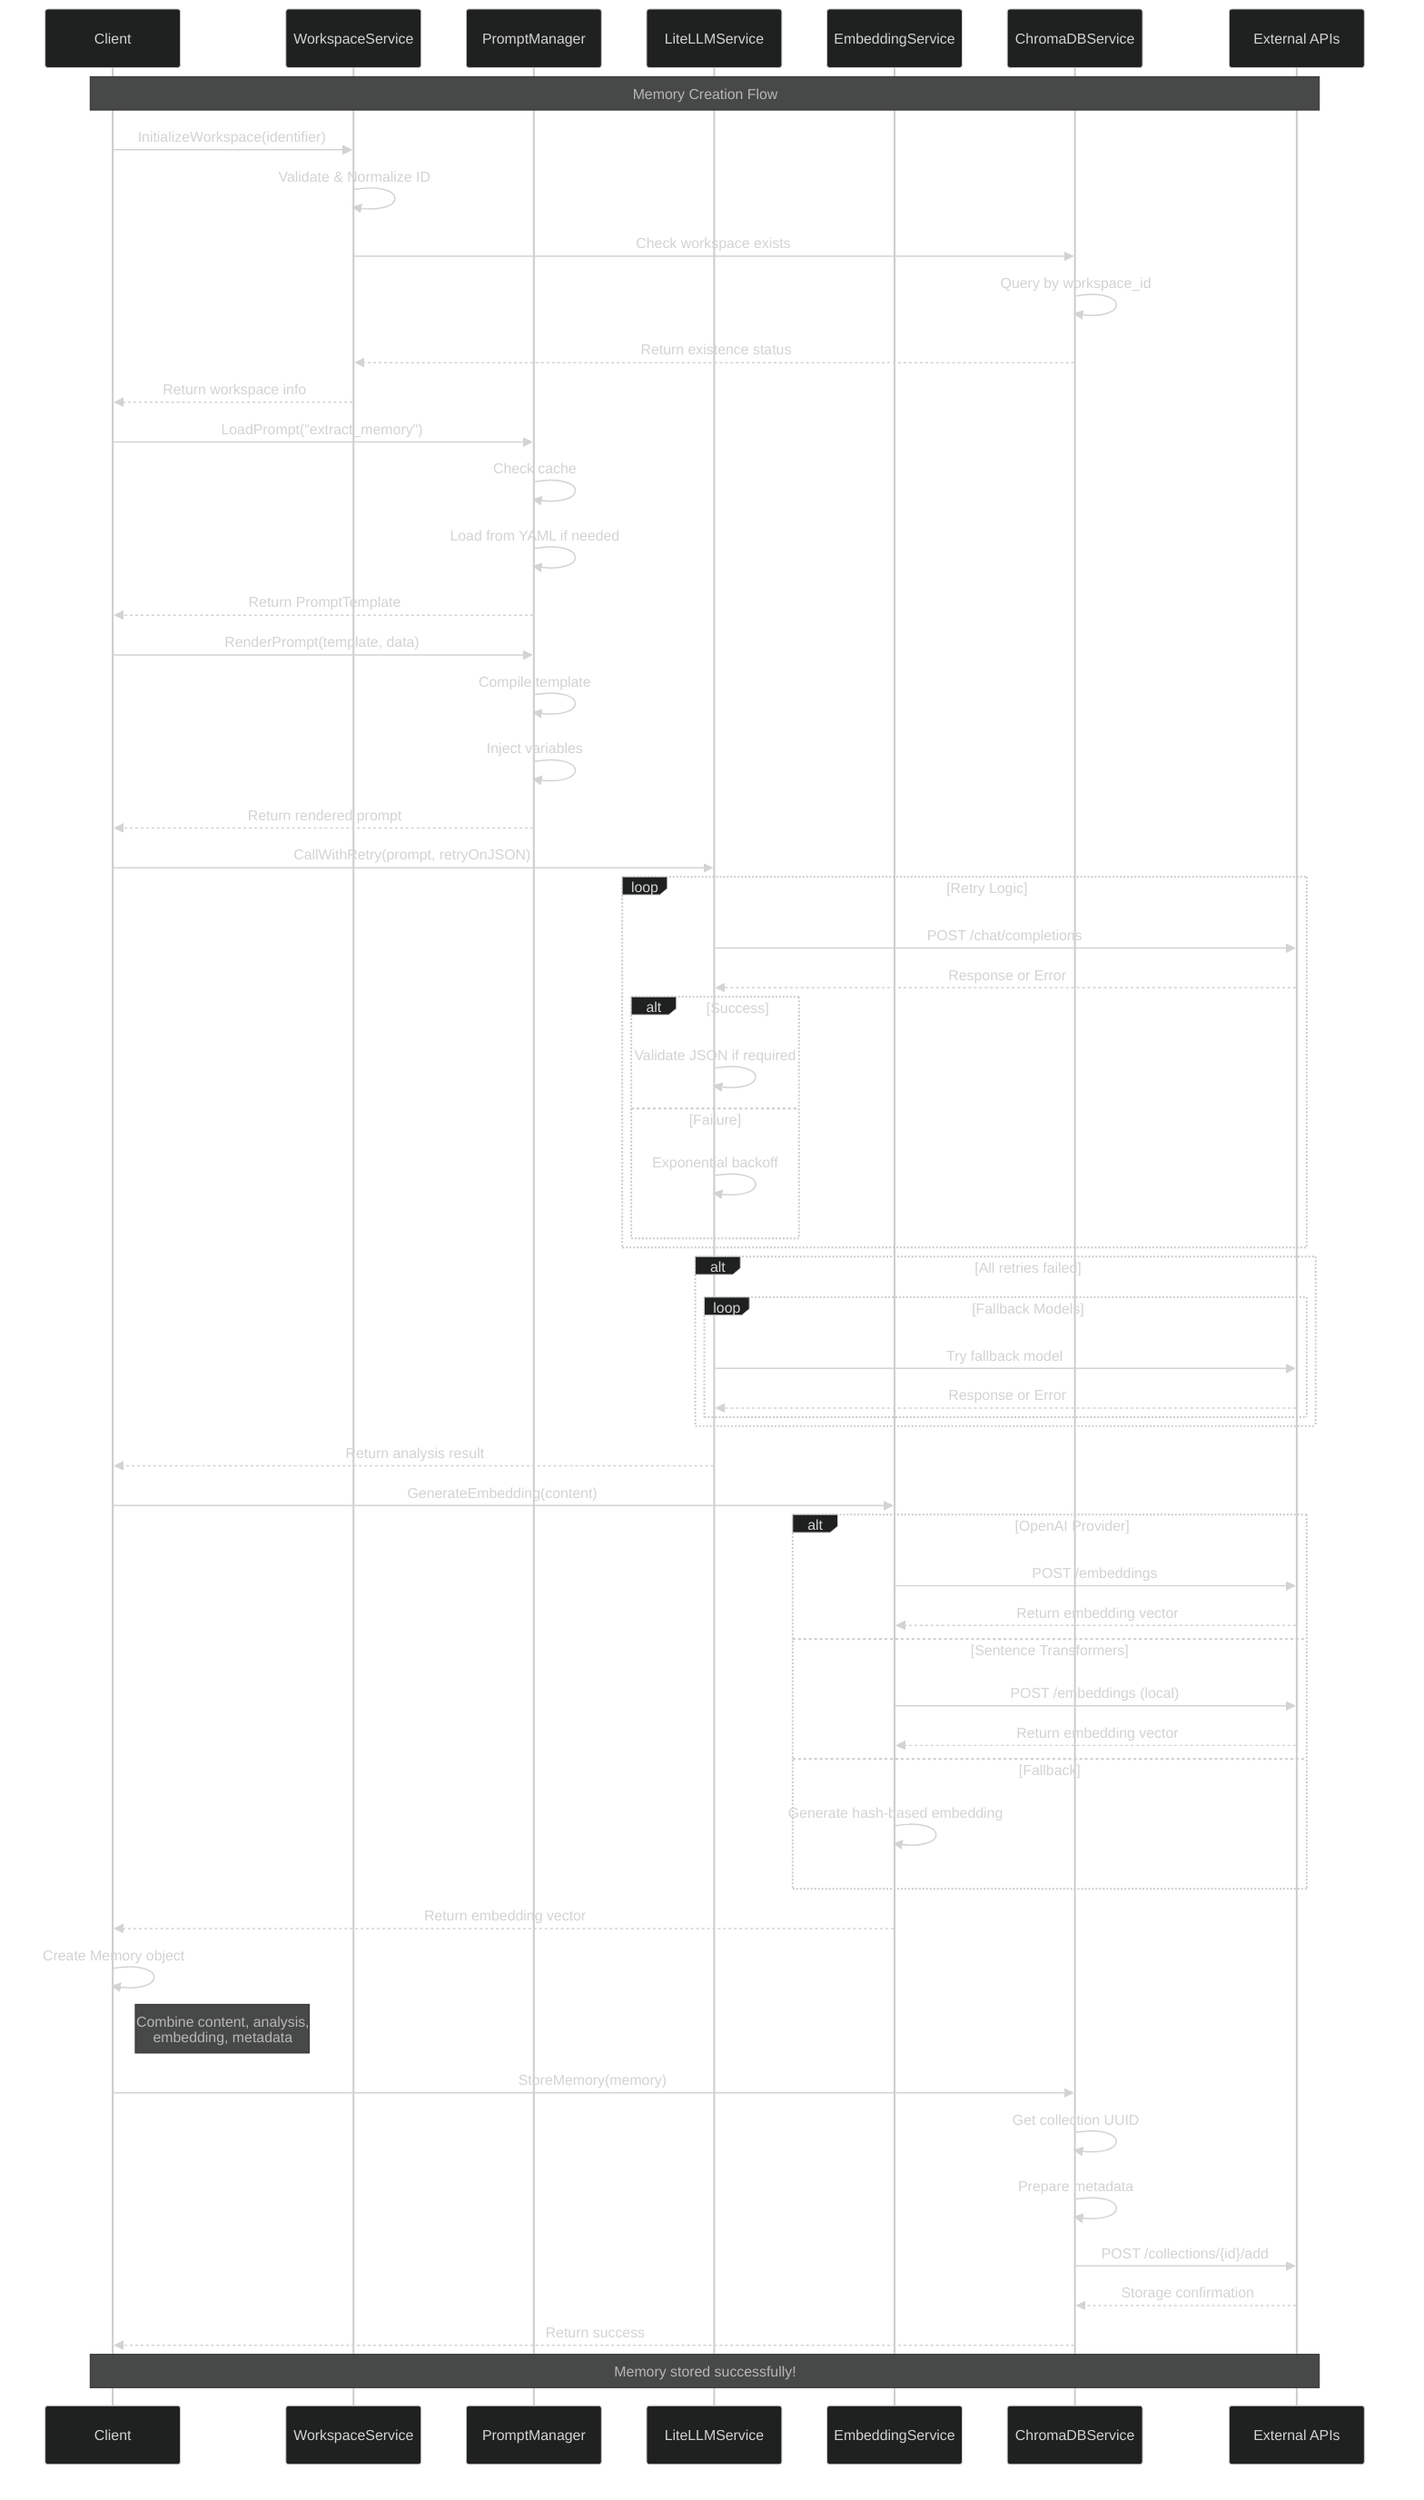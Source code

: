 %%{init: {'theme':'dark', 'themeVariables': { 'primaryColor':'#1f2937', 'primaryTextColor':'#fff', 'primaryBorderColor':'#374151', 'lineColor':'#6b7280', 'secondaryColor':'#374151', 'tertiaryColor':'#1f2937'}}}%%

sequenceDiagram
    participant Client
    participant WorkspaceService
    participant PromptManager
    participant LiteLLMService
    participant EmbeddingService
    participant ChromaDBService
    participant ExternalAPIs as External APIs
    
    Note over Client,ExternalAPIs: Memory Creation Flow
    
    Client->>WorkspaceService: InitializeWorkspace(identifier)
    WorkspaceService->>WorkspaceService: Validate & Normalize ID
    WorkspaceService->>ChromaDBService: Check workspace exists
    ChromaDBService->>ChromaDBService: Query by workspace_id
    ChromaDBService-->>WorkspaceService: Return existence status
    WorkspaceService-->>Client: Return workspace info
    
    Client->>PromptManager: LoadPrompt("extract_memory")
    PromptManager->>PromptManager: Check cache
    PromptManager->>PromptManager: Load from YAML if needed
    PromptManager-->>Client: Return PromptTemplate
    
    Client->>PromptManager: RenderPrompt(template, data)
    PromptManager->>PromptManager: Compile template
    PromptManager->>PromptManager: Inject variables
    PromptManager-->>Client: Return rendered prompt
    
    Client->>LiteLLMService: CallWithRetry(prompt, retryOnJSON)
    loop Retry Logic
        LiteLLMService->>ExternalAPIs: POST /chat/completions
        ExternalAPIs-->>LiteLLMService: Response or Error
        alt Success
            LiteLLMService->>LiteLLMService: Validate JSON if required
        else Failure
            LiteLLMService->>LiteLLMService: Exponential backoff
        end
    end
    
    alt All retries failed
        loop Fallback Models
            LiteLLMService->>ExternalAPIs: Try fallback model
            ExternalAPIs-->>LiteLLMService: Response or Error
        end
    end
    
    LiteLLMService-->>Client: Return analysis result
    
    Client->>EmbeddingService: GenerateEmbedding(content)
    alt OpenAI Provider
        EmbeddingService->>ExternalAPIs: POST /embeddings
        ExternalAPIs-->>EmbeddingService: Return embedding vector
    else Sentence Transformers
        EmbeddingService->>ExternalAPIs: POST /embeddings (local)
        ExternalAPIs-->>EmbeddingService: Return embedding vector
    else Fallback
        EmbeddingService->>EmbeddingService: Generate hash-based embedding
    end
    EmbeddingService-->>Client: Return embedding vector
    
    Client->>Client: Create Memory object
    Note right of Client: Combine content, analysis,<br/>embedding, metadata
    
    Client->>ChromaDBService: StoreMemory(memory)
    ChromaDBService->>ChromaDBService: Get collection UUID
    ChromaDBService->>ChromaDBService: Prepare metadata
    ChromaDBService->>ExternalAPIs: POST /collections/{id}/add
    ExternalAPIs-->>ChromaDBService: Storage confirmation
    ChromaDBService-->>Client: Return success
    
    Note over Client,ExternalAPIs: Memory stored successfully!